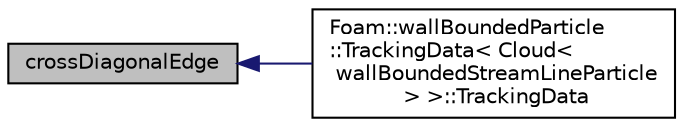 digraph "crossDiagonalEdge"
{
  bgcolor="transparent";
  edge [fontname="Helvetica",fontsize="10",labelfontname="Helvetica",labelfontsize="10"];
  node [fontname="Helvetica",fontsize="10",shape=record];
  rankdir="LR";
  Node667 [label="crossDiagonalEdge",height=0.2,width=0.4,color="black", fillcolor="grey75", style="filled", fontcolor="black"];
  Node667 -> Node668 [dir="back",color="midnightblue",fontsize="10",style="solid",fontname="Helvetica"];
  Node668 [label="Foam::wallBoundedParticle\l::TrackingData\< Cloud\<\l wallBoundedStreamLineParticle\l \> \>::TrackingData",height=0.2,width=0.4,color="black",URL="$a24309.html#a6314a22146c220ef091a623801dc2b2d"];
}

